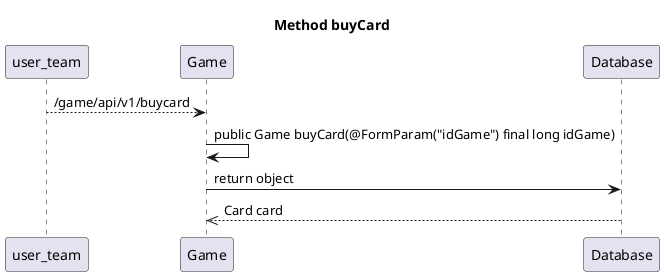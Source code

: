 @startuml
    title Method buyCard

    participant user_team as user
    participant Game as game
    participant Database as db

    user-->game: /game/api/v1/buycard
    game->game: public Game buyCard(@FormParam("idGame") final long idGame)
    game->db: return object
    db-->>game: Card card
@enduml